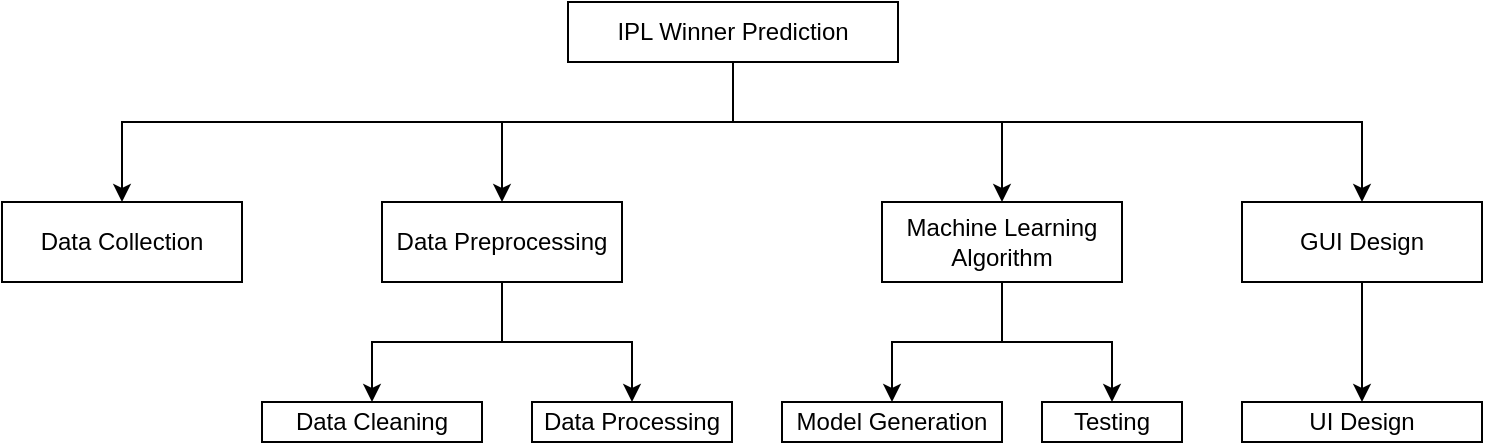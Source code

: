 <mxfile version="13.7.9" type="device"><diagram id="w-KDyBM1bX5Ca-ipZQ-w" name="Page-1"><mxGraphModel dx="1038" dy="531" grid="1" gridSize="10" guides="1" tooltips="1" connect="1" arrows="1" fold="1" page="1" pageScale="1" pageWidth="850" pageHeight="1100" math="0" shadow="0"><root><mxCell id="0"/><mxCell id="1" parent="0"/><mxCell id="crS7A17oB0D06_R8P3Vc-4" style="edgeStyle=orthogonalEdgeStyle;rounded=0;orthogonalLoop=1;jettySize=auto;html=1;exitX=0.5;exitY=1;exitDx=0;exitDy=0;entryX=0.5;entryY=0;entryDx=0;entryDy=0;" edge="1" parent="1" source="crS7A17oB0D06_R8P3Vc-1" target="crS7A17oB0D06_R8P3Vc-2"><mxGeometry relative="1" as="geometry"><Array as="points"><mxPoint x="426" y="80"/><mxPoint x="310" y="80"/></Array></mxGeometry></mxCell><mxCell id="crS7A17oB0D06_R8P3Vc-5" style="edgeStyle=orthogonalEdgeStyle;rounded=0;orthogonalLoop=1;jettySize=auto;html=1;exitX=0.5;exitY=1;exitDx=0;exitDy=0;entryX=0.5;entryY=0;entryDx=0;entryDy=0;" edge="1" parent="1" source="crS7A17oB0D06_R8P3Vc-1" target="crS7A17oB0D06_R8P3Vc-3"><mxGeometry relative="1" as="geometry"><Array as="points"><mxPoint x="426" y="80"/><mxPoint x="560" y="80"/></Array></mxGeometry></mxCell><mxCell id="crS7A17oB0D06_R8P3Vc-7" style="edgeStyle=orthogonalEdgeStyle;rounded=0;orthogonalLoop=1;jettySize=auto;html=1;exitX=0.5;exitY=1;exitDx=0;exitDy=0;" edge="1" parent="1" source="crS7A17oB0D06_R8P3Vc-1" target="crS7A17oB0D06_R8P3Vc-6"><mxGeometry relative="1" as="geometry"><Array as="points"><mxPoint x="426" y="80"/><mxPoint x="740" y="80"/></Array></mxGeometry></mxCell><mxCell id="crS7A17oB0D06_R8P3Vc-23" style="edgeStyle=orthogonalEdgeStyle;rounded=0;orthogonalLoop=1;jettySize=auto;html=1;" edge="1" parent="1" source="crS7A17oB0D06_R8P3Vc-1" target="crS7A17oB0D06_R8P3Vc-22"><mxGeometry relative="1" as="geometry"><Array as="points"><mxPoint x="426" y="80"/><mxPoint x="120" y="80"/></Array></mxGeometry></mxCell><mxCell id="crS7A17oB0D06_R8P3Vc-1" value="IPL Winner Prediction" style="rounded=0;whiteSpace=wrap;html=1;" vertex="1" parent="1"><mxGeometry x="343" y="20" width="165" height="30" as="geometry"/></mxCell><mxCell id="crS7A17oB0D06_R8P3Vc-15" style="edgeStyle=orthogonalEdgeStyle;rounded=0;orthogonalLoop=1;jettySize=auto;html=1;entryX=0.5;entryY=0;entryDx=0;entryDy=0;" edge="1" parent="1" source="crS7A17oB0D06_R8P3Vc-2" target="crS7A17oB0D06_R8P3Vc-8"><mxGeometry relative="1" as="geometry"/></mxCell><mxCell id="crS7A17oB0D06_R8P3Vc-16" style="edgeStyle=orthogonalEdgeStyle;rounded=0;orthogonalLoop=1;jettySize=auto;html=1;entryX=0.5;entryY=0;entryDx=0;entryDy=0;" edge="1" parent="1" source="crS7A17oB0D06_R8P3Vc-2" target="crS7A17oB0D06_R8P3Vc-9"><mxGeometry relative="1" as="geometry"/></mxCell><mxCell id="crS7A17oB0D06_R8P3Vc-2" value="Data Preprocessing" style="rounded=0;whiteSpace=wrap;html=1;" vertex="1" parent="1"><mxGeometry x="250" y="120" width="120" height="40" as="geometry"/></mxCell><mxCell id="crS7A17oB0D06_R8P3Vc-17" style="edgeStyle=orthogonalEdgeStyle;rounded=0;orthogonalLoop=1;jettySize=auto;html=1;entryX=0.5;entryY=0;entryDx=0;entryDy=0;" edge="1" parent="1" source="crS7A17oB0D06_R8P3Vc-3" target="crS7A17oB0D06_R8P3Vc-10"><mxGeometry relative="1" as="geometry"/></mxCell><mxCell id="crS7A17oB0D06_R8P3Vc-18" style="edgeStyle=orthogonalEdgeStyle;rounded=0;orthogonalLoop=1;jettySize=auto;html=1;exitX=0.5;exitY=1;exitDx=0;exitDy=0;entryX=0.5;entryY=0;entryDx=0;entryDy=0;" edge="1" parent="1" source="crS7A17oB0D06_R8P3Vc-3" target="crS7A17oB0D06_R8P3Vc-11"><mxGeometry relative="1" as="geometry"/></mxCell><mxCell id="crS7A17oB0D06_R8P3Vc-3" value="Machine Learning Algorithm" style="rounded=0;whiteSpace=wrap;html=1;" vertex="1" parent="1"><mxGeometry x="500" y="120" width="120" height="40" as="geometry"/></mxCell><mxCell id="crS7A17oB0D06_R8P3Vc-20" style="edgeStyle=orthogonalEdgeStyle;rounded=0;orthogonalLoop=1;jettySize=auto;html=1;entryX=0.5;entryY=0;entryDx=0;entryDy=0;" edge="1" parent="1" source="crS7A17oB0D06_R8P3Vc-6" target="crS7A17oB0D06_R8P3Vc-19"><mxGeometry relative="1" as="geometry"/></mxCell><mxCell id="crS7A17oB0D06_R8P3Vc-6" value="GUI Design" style="rounded=0;whiteSpace=wrap;html=1;" vertex="1" parent="1"><mxGeometry x="680" y="120" width="120" height="40" as="geometry"/></mxCell><mxCell id="crS7A17oB0D06_R8P3Vc-8" value="Data Cleaning" style="rounded=0;whiteSpace=wrap;html=1;" vertex="1" parent="1"><mxGeometry x="190" y="220" width="110" height="20" as="geometry"/></mxCell><mxCell id="crS7A17oB0D06_R8P3Vc-9" value="Data Processing" style="rounded=0;whiteSpace=wrap;html=1;" vertex="1" parent="1"><mxGeometry x="325" y="220" width="100" height="20" as="geometry"/></mxCell><mxCell id="crS7A17oB0D06_R8P3Vc-10" value="Model Generation" style="rounded=0;whiteSpace=wrap;html=1;" vertex="1" parent="1"><mxGeometry x="450" y="220" width="110" height="20" as="geometry"/></mxCell><mxCell id="crS7A17oB0D06_R8P3Vc-11" value="Testing" style="rounded=0;whiteSpace=wrap;html=1;" vertex="1" parent="1"><mxGeometry x="580" y="220" width="70" height="20" as="geometry"/></mxCell><mxCell id="crS7A17oB0D06_R8P3Vc-19" value="UI Design" style="rounded=0;whiteSpace=wrap;html=1;" vertex="1" parent="1"><mxGeometry x="680" y="220" width="120" height="20" as="geometry"/></mxCell><mxCell id="crS7A17oB0D06_R8P3Vc-22" value="Data Collection" style="rounded=0;whiteSpace=wrap;html=1;" vertex="1" parent="1"><mxGeometry x="60" y="120" width="120" height="40" as="geometry"/></mxCell></root></mxGraphModel></diagram></mxfile>